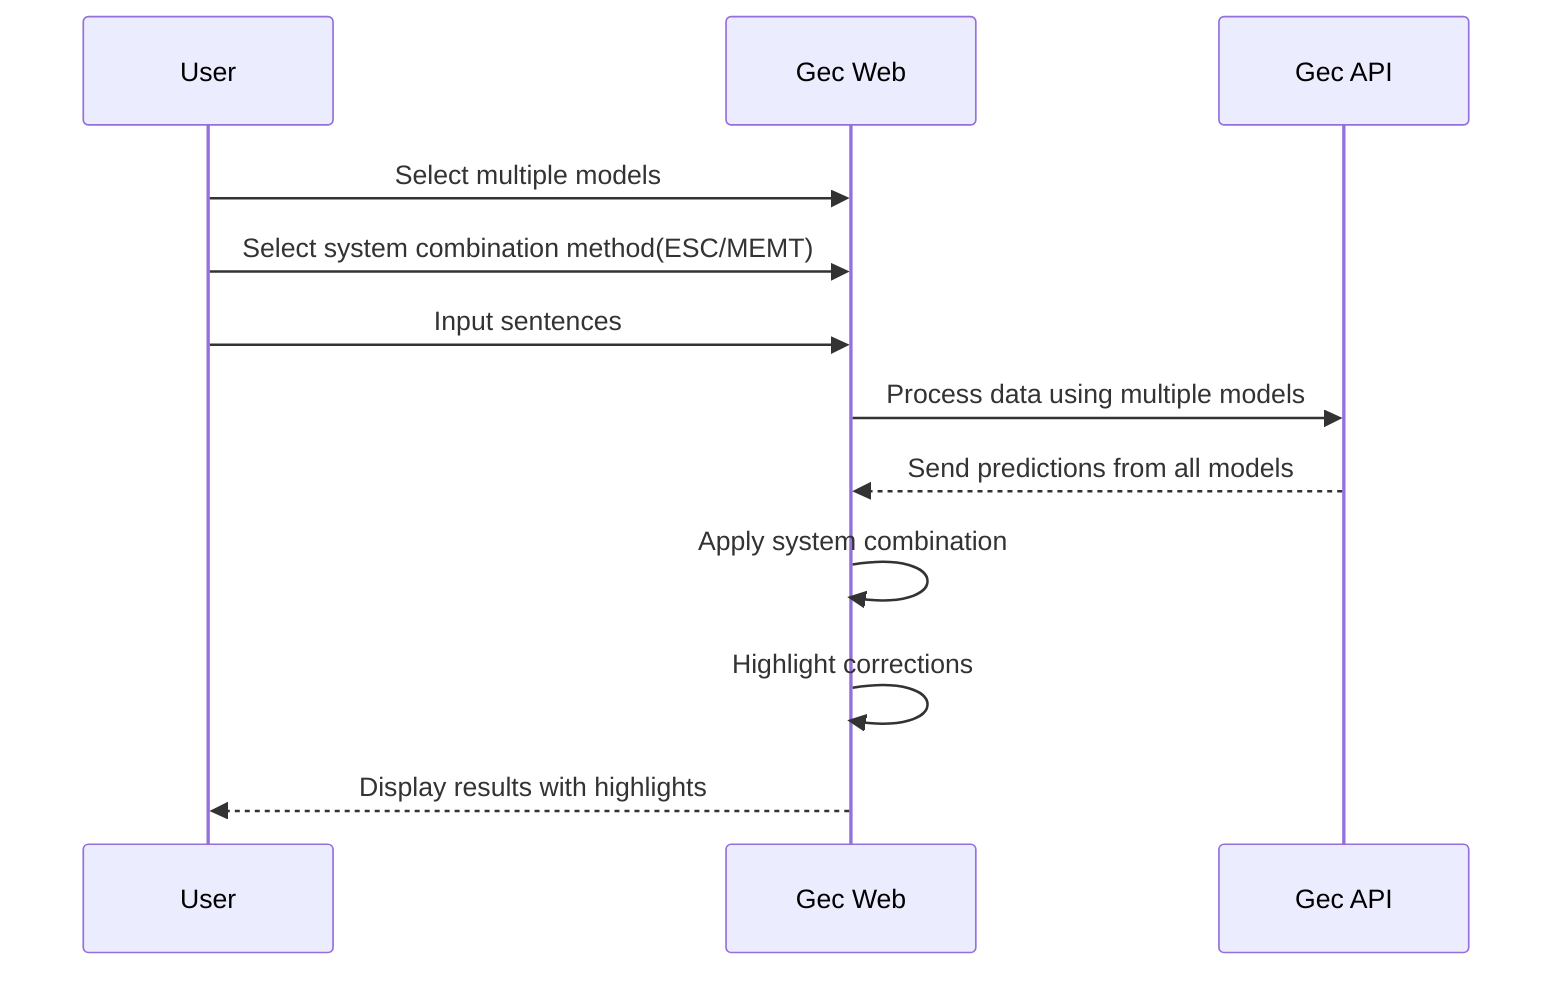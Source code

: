 sequenceDiagram
   participant U as User
   participant F as Gec Web
   participant B as Gec API
   U->>F: Select multiple models
   U->>F: Select system combination method(ESC/MEMT)
   U->>F: Input sentences
   F->>B: Process data using multiple models
   B-->>F: Send predictions from all models
   F->>F: Apply system combination
   F->>F: Highlight corrections
   F-->>U: Display results with highlights